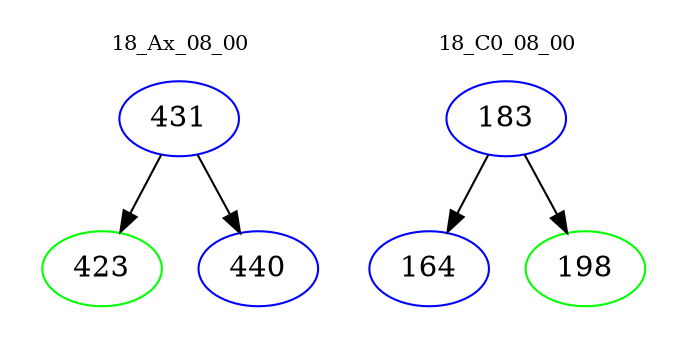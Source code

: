digraph{
subgraph cluster_0 {
color = white
label = "18_Ax_08_00";
fontsize=10;
T0_431 [label="431", color="blue"]
T0_431 -> T0_423 [color="black"]
T0_423 [label="423", color="green"]
T0_431 -> T0_440 [color="black"]
T0_440 [label="440", color="blue"]
}
subgraph cluster_1 {
color = white
label = "18_C0_08_00";
fontsize=10;
T1_183 [label="183", color="blue"]
T1_183 -> T1_164 [color="black"]
T1_164 [label="164", color="blue"]
T1_183 -> T1_198 [color="black"]
T1_198 [label="198", color="green"]
}
}

